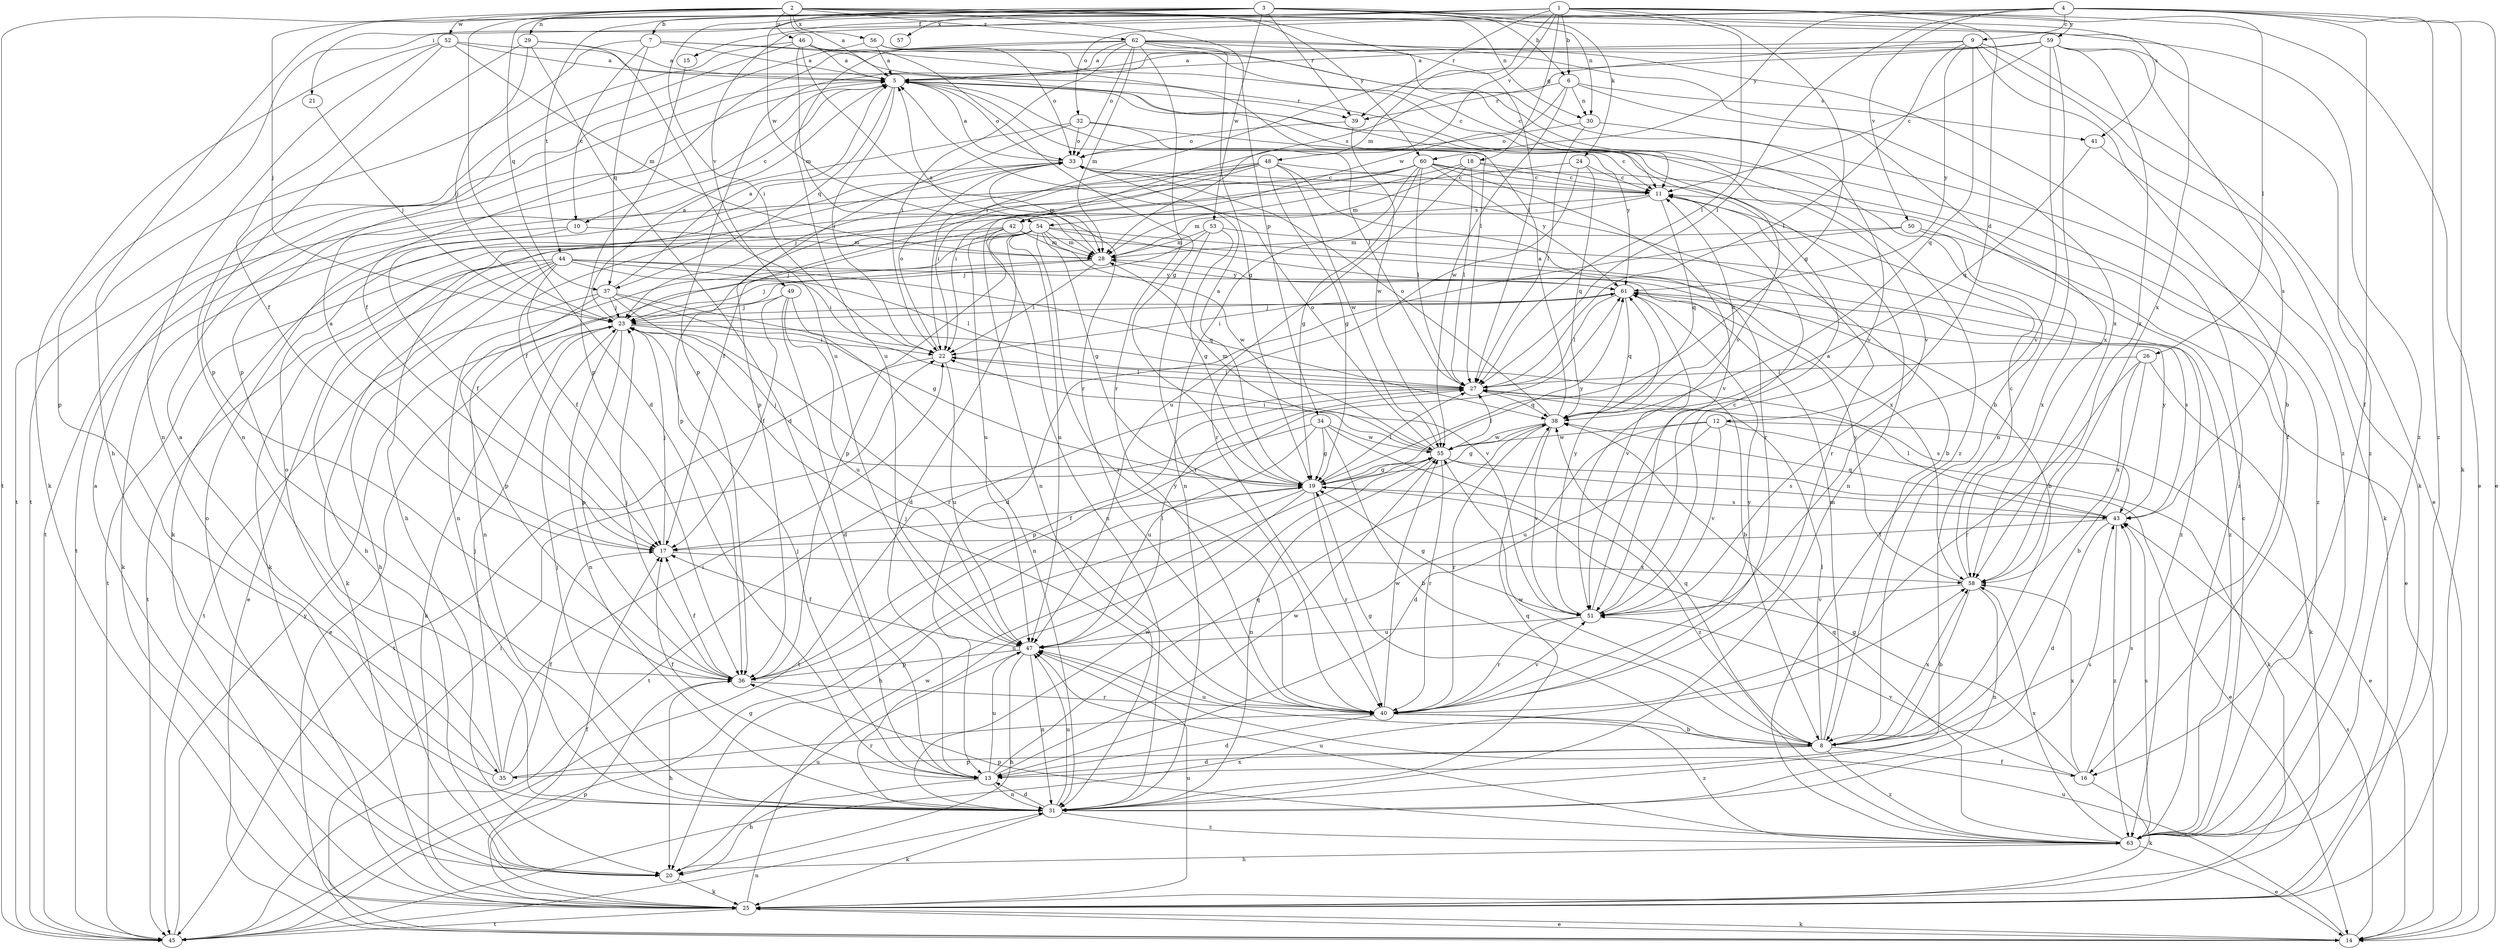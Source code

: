strict digraph  {
	2 -> 5 [label=a];
	7 -> 5 [label=a];
	9 -> 5 [label=a];
	17 -> 5 [label=a];
	19 -> 5 [label=a];
	20 -> 5 [label=a];
	23 -> 5 [label=a];
	28 -> 5 [label=a];
	29 -> 5 [label=a];
	33 -> 5 [label=a];
	35 -> 5 [label=a];
	37 -> 5 [label=a];
	38 -> 5 [label=a];
	46 -> 5 [label=a];
	51 -> 5 [label=a];
	52 -> 5 [label=a];
	56 -> 5 [label=a];
	59 -> 5 [label=a];
	62 -> 5 [label=a];
	1 -> 6 [label=b];
	3 -> 6 [label=b];
	3 -> 7 [label=b];
	9 -> 8 [label=b];
	23 -> 8 [label=b];
	26 -> 8 [label=b];
	33 -> 8 [label=b];
	34 -> 8 [label=b];
	40 -> 8 [label=b];
	42 -> 8 [label=b];
	56 -> 8 [label=b];
	58 -> 8 [label=b];
	4 -> 9 [label=c];
	5 -> 10 [label=c];
	7 -> 10 [label=c];
	18 -> 11 [label=c];
	24 -> 11 [label=c];
	32 -> 11 [label=c];
	33 -> 11 [label=c];
	38 -> 11 [label=c];
	48 -> 11 [label=c];
	51 -> 11 [label=c];
	56 -> 11 [label=c];
	58 -> 11 [label=c];
	59 -> 11 [label=c];
	60 -> 11 [label=c];
	62 -> 11 [label=c];
	63 -> 11 [label=c];
	1 -> 12 [label=d];
	2 -> 13 [label=d];
	8 -> 13 [label=d];
	12 -> 13 [label=d];
	29 -> 13 [label=d];
	31 -> 13 [label=d];
	40 -> 13 [label=d];
	43 -> 13 [label=d];
	49 -> 13 [label=d];
	50 -> 13 [label=d];
	54 -> 13 [label=d];
	1 -> 14 [label=e];
	4 -> 14 [label=e];
	9 -> 14 [label=e];
	12 -> 14 [label=e];
	23 -> 14 [label=e];
	25 -> 14 [label=e];
	44 -> 14 [label=e];
	50 -> 14 [label=e];
	55 -> 14 [label=e];
	63 -> 14 [label=e];
	1 -> 15 [label=f];
	4 -> 16 [label=f];
	5 -> 16 [label=f];
	8 -> 16 [label=f];
	10 -> 17 [label=f];
	13 -> 17 [label=f];
	19 -> 17 [label=f];
	25 -> 17 [label=f];
	33 -> 17 [label=f];
	35 -> 17 [label=f];
	36 -> 17 [label=f];
	43 -> 17 [label=f];
	44 -> 17 [label=f];
	47 -> 17 [label=f];
	49 -> 17 [label=f];
	52 -> 17 [label=f];
	60 -> 17 [label=f];
	62 -> 17 [label=f];
	1 -> 18 [label=g];
	1 -> 19 [label=g];
	8 -> 19 [label=g];
	16 -> 19 [label=g];
	34 -> 19 [label=g];
	37 -> 19 [label=g];
	38 -> 19 [label=g];
	45 -> 19 [label=g];
	46 -> 19 [label=g];
	48 -> 19 [label=g];
	51 -> 19 [label=g];
	53 -> 19 [label=g];
	54 -> 19 [label=g];
	55 -> 19 [label=g];
	60 -> 19 [label=g];
	62 -> 19 [label=g];
	1 -> 20 [label=h];
	13 -> 20 [label=h];
	19 -> 20 [label=h];
	36 -> 20 [label=h];
	44 -> 20 [label=h];
	47 -> 20 [label=h];
	54 -> 20 [label=h];
	60 -> 20 [label=h];
	63 -> 20 [label=h];
	1 -> 21 [label=i];
	3 -> 22 [label=i];
	5 -> 22 [label=i];
	14 -> 22 [label=i];
	18 -> 22 [label=i];
	23 -> 22 [label=i];
	27 -> 22 [label=i];
	28 -> 22 [label=i];
	35 -> 22 [label=i];
	44 -> 22 [label=i];
	48 -> 22 [label=i];
	55 -> 22 [label=i];
	59 -> 22 [label=i];
	61 -> 22 [label=i];
	62 -> 22 [label=i];
	2 -> 23 [label=j];
	13 -> 23 [label=j];
	17 -> 23 [label=j];
	19 -> 23 [label=j];
	21 -> 23 [label=j];
	28 -> 23 [label=j];
	29 -> 23 [label=j];
	31 -> 23 [label=j];
	35 -> 23 [label=j];
	36 -> 23 [label=j];
	37 -> 23 [label=j];
	40 -> 23 [label=j];
	42 -> 23 [label=j];
	48 -> 23 [label=j];
	49 -> 23 [label=j];
	53 -> 23 [label=j];
	61 -> 23 [label=j];
	3 -> 24 [label=k];
	4 -> 25 [label=k];
	9 -> 25 [label=k];
	10 -> 25 [label=k];
	12 -> 25 [label=k];
	14 -> 25 [label=k];
	16 -> 25 [label=k];
	20 -> 25 [label=k];
	23 -> 25 [label=k];
	24 -> 25 [label=k];
	26 -> 25 [label=k];
	31 -> 25 [label=k];
	41 -> 25 [label=k];
	44 -> 25 [label=k];
	52 -> 25 [label=k];
	54 -> 25 [label=k];
	1 -> 26 [label=l];
	1 -> 27 [label=l];
	2 -> 27 [label=l];
	4 -> 27 [label=l];
	5 -> 27 [label=l];
	7 -> 27 [label=l];
	8 -> 27 [label=l];
	9 -> 27 [label=l];
	18 -> 27 [label=l];
	19 -> 27 [label=l];
	22 -> 27 [label=l];
	26 -> 27 [label=l];
	30 -> 27 [label=l];
	43 -> 27 [label=l];
	44 -> 27 [label=l];
	47 -> 27 [label=l];
	55 -> 27 [label=l];
	60 -> 27 [label=l];
	61 -> 27 [label=l];
	1 -> 28 [label=m];
	8 -> 28 [label=m];
	10 -> 28 [label=m];
	11 -> 28 [label=m];
	18 -> 28 [label=m];
	33 -> 28 [label=m];
	42 -> 28 [label=m];
	46 -> 28 [label=m];
	50 -> 28 [label=m];
	52 -> 28 [label=m];
	53 -> 28 [label=m];
	54 -> 28 [label=m];
	55 -> 28 [label=m];
	62 -> 28 [label=m];
	2 -> 29 [label=n];
	2 -> 30 [label=n];
	3 -> 30 [label=n];
	6 -> 30 [label=n];
	13 -> 31 [label=n];
	18 -> 31 [label=n];
	19 -> 31 [label=n];
	23 -> 31 [label=n];
	28 -> 31 [label=n];
	42 -> 31 [label=n];
	45 -> 31 [label=n];
	46 -> 31 [label=n];
	47 -> 31 [label=n];
	48 -> 31 [label=n];
	49 -> 31 [label=n];
	52 -> 31 [label=n];
	54 -> 31 [label=n];
	55 -> 31 [label=n];
	58 -> 31 [label=n];
	59 -> 31 [label=n];
	60 -> 31 [label=n];
	4 -> 32 [label=o];
	5 -> 33 [label=o];
	20 -> 33 [label=o];
	22 -> 33 [label=o];
	30 -> 33 [label=o];
	32 -> 33 [label=o];
	35 -> 33 [label=o];
	38 -> 33 [label=o];
	39 -> 33 [label=o];
	55 -> 33 [label=o];
	56 -> 33 [label=o];
	62 -> 33 [label=o];
	2 -> 34 [label=p];
	4 -> 35 [label=p];
	8 -> 35 [label=p];
	15 -> 36 [label=p];
	23 -> 36 [label=p];
	25 -> 36 [label=p];
	27 -> 36 [label=p];
	29 -> 36 [label=p];
	32 -> 36 [label=p];
	37 -> 36 [label=p];
	46 -> 36 [label=p];
	47 -> 36 [label=p];
	48 -> 36 [label=p];
	54 -> 36 [label=p];
	59 -> 36 [label=p];
	63 -> 36 [label=p];
	2 -> 37 [label=q];
	5 -> 37 [label=q];
	7 -> 37 [label=q];
	8 -> 38 [label=q];
	9 -> 38 [label=q];
	11 -> 38 [label=q];
	13 -> 38 [label=q];
	24 -> 38 [label=q];
	27 -> 38 [label=q];
	31 -> 38 [label=q];
	41 -> 38 [label=q];
	43 -> 38 [label=q];
	44 -> 38 [label=q];
	61 -> 38 [label=q];
	63 -> 38 [label=q];
	1 -> 39 [label=r];
	3 -> 39 [label=r];
	5 -> 39 [label=r];
	6 -> 39 [label=r];
	11 -> 40 [label=r];
	19 -> 40 [label=r];
	24 -> 40 [label=r];
	26 -> 40 [label=r];
	35 -> 40 [label=r];
	36 -> 40 [label=r];
	37 -> 40 [label=r];
	38 -> 40 [label=r];
	46 -> 40 [label=r];
	48 -> 40 [label=r];
	51 -> 40 [label=r];
	53 -> 40 [label=r];
	54 -> 40 [label=r];
	55 -> 40 [label=r];
	62 -> 40 [label=r];
	3 -> 41 [label=s];
	6 -> 41 [label=s];
	9 -> 42 [label=s];
	11 -> 42 [label=s];
	14 -> 43 [label=s];
	16 -> 43 [label=s];
	19 -> 43 [label=s];
	27 -> 43 [label=s];
	31 -> 43 [label=s];
	55 -> 43 [label=s];
	59 -> 43 [label=s];
	61 -> 43 [label=s];
	63 -> 43 [label=s];
	3 -> 44 [label=t];
	3 -> 45 [label=t];
	7 -> 45 [label=t];
	22 -> 45 [label=t];
	25 -> 45 [label=t];
	27 -> 45 [label=t];
	32 -> 45 [label=t];
	34 -> 45 [label=t];
	37 -> 45 [label=t];
	42 -> 45 [label=t];
	44 -> 45 [label=t];
	56 -> 45 [label=t];
	60 -> 45 [label=t];
	2 -> 46 [label=u];
	8 -> 47 [label=u];
	12 -> 47 [label=u];
	13 -> 47 [label=u];
	14 -> 47 [label=u];
	18 -> 47 [label=u];
	20 -> 47 [label=u];
	22 -> 47 [label=u];
	25 -> 47 [label=u];
	29 -> 47 [label=u];
	31 -> 47 [label=u];
	34 -> 47 [label=u];
	42 -> 47 [label=u];
	49 -> 47 [label=u];
	51 -> 47 [label=u];
	54 -> 47 [label=u];
	62 -> 47 [label=u];
	63 -> 47 [label=u];
	1 -> 48 [label=v];
	1 -> 49 [label=v];
	4 -> 50 [label=v];
	7 -> 51 [label=v];
	12 -> 51 [label=v];
	16 -> 51 [label=v];
	37 -> 51 [label=v];
	38 -> 51 [label=v];
	40 -> 51 [label=v];
	52 -> 51 [label=v];
	58 -> 51 [label=v];
	59 -> 51 [label=v];
	60 -> 51 [label=v];
	61 -> 51 [label=v];
	62 -> 51 [label=v];
	2 -> 52 [label=w];
	3 -> 53 [label=w];
	3 -> 54 [label=w];
	6 -> 54 [label=w];
	6 -> 55 [label=w];
	8 -> 55 [label=w];
	12 -> 55 [label=w];
	13 -> 55 [label=w];
	25 -> 55 [label=w];
	31 -> 55 [label=w];
	34 -> 55 [label=w];
	38 -> 55 [label=w];
	39 -> 55 [label=w];
	40 -> 55 [label=w];
	48 -> 55 [label=w];
	54 -> 55 [label=w];
	2 -> 56 [label=x];
	3 -> 57 [label=x];
	3 -> 58 [label=x];
	6 -> 58 [label=x];
	8 -> 58 [label=x];
	16 -> 58 [label=x];
	17 -> 58 [label=x];
	26 -> 58 [label=x];
	45 -> 58 [label=x];
	50 -> 58 [label=x];
	54 -> 58 [label=x];
	59 -> 58 [label=x];
	62 -> 58 [label=x];
	63 -> 58 [label=x];
	1 -> 59 [label=y];
	2 -> 60 [label=y];
	4 -> 60 [label=y];
	9 -> 61 [label=y];
	19 -> 61 [label=y];
	28 -> 61 [label=y];
	32 -> 61 [label=y];
	36 -> 61 [label=y];
	40 -> 61 [label=y];
	43 -> 61 [label=y];
	44 -> 61 [label=y];
	45 -> 61 [label=y];
	51 -> 61 [label=y];
	58 -> 61 [label=y];
	60 -> 61 [label=y];
	2 -> 62 [label=z];
	2 -> 63 [label=z];
	4 -> 63 [label=z];
	8 -> 63 [label=z];
	30 -> 63 [label=z];
	31 -> 63 [label=z];
	34 -> 63 [label=z];
	40 -> 63 [label=z];
	43 -> 63 [label=z];
	46 -> 63 [label=z];
	53 -> 63 [label=z];
	54 -> 63 [label=z];
	59 -> 63 [label=z];
	60 -> 63 [label=z];
	62 -> 63 [label=z];
}
